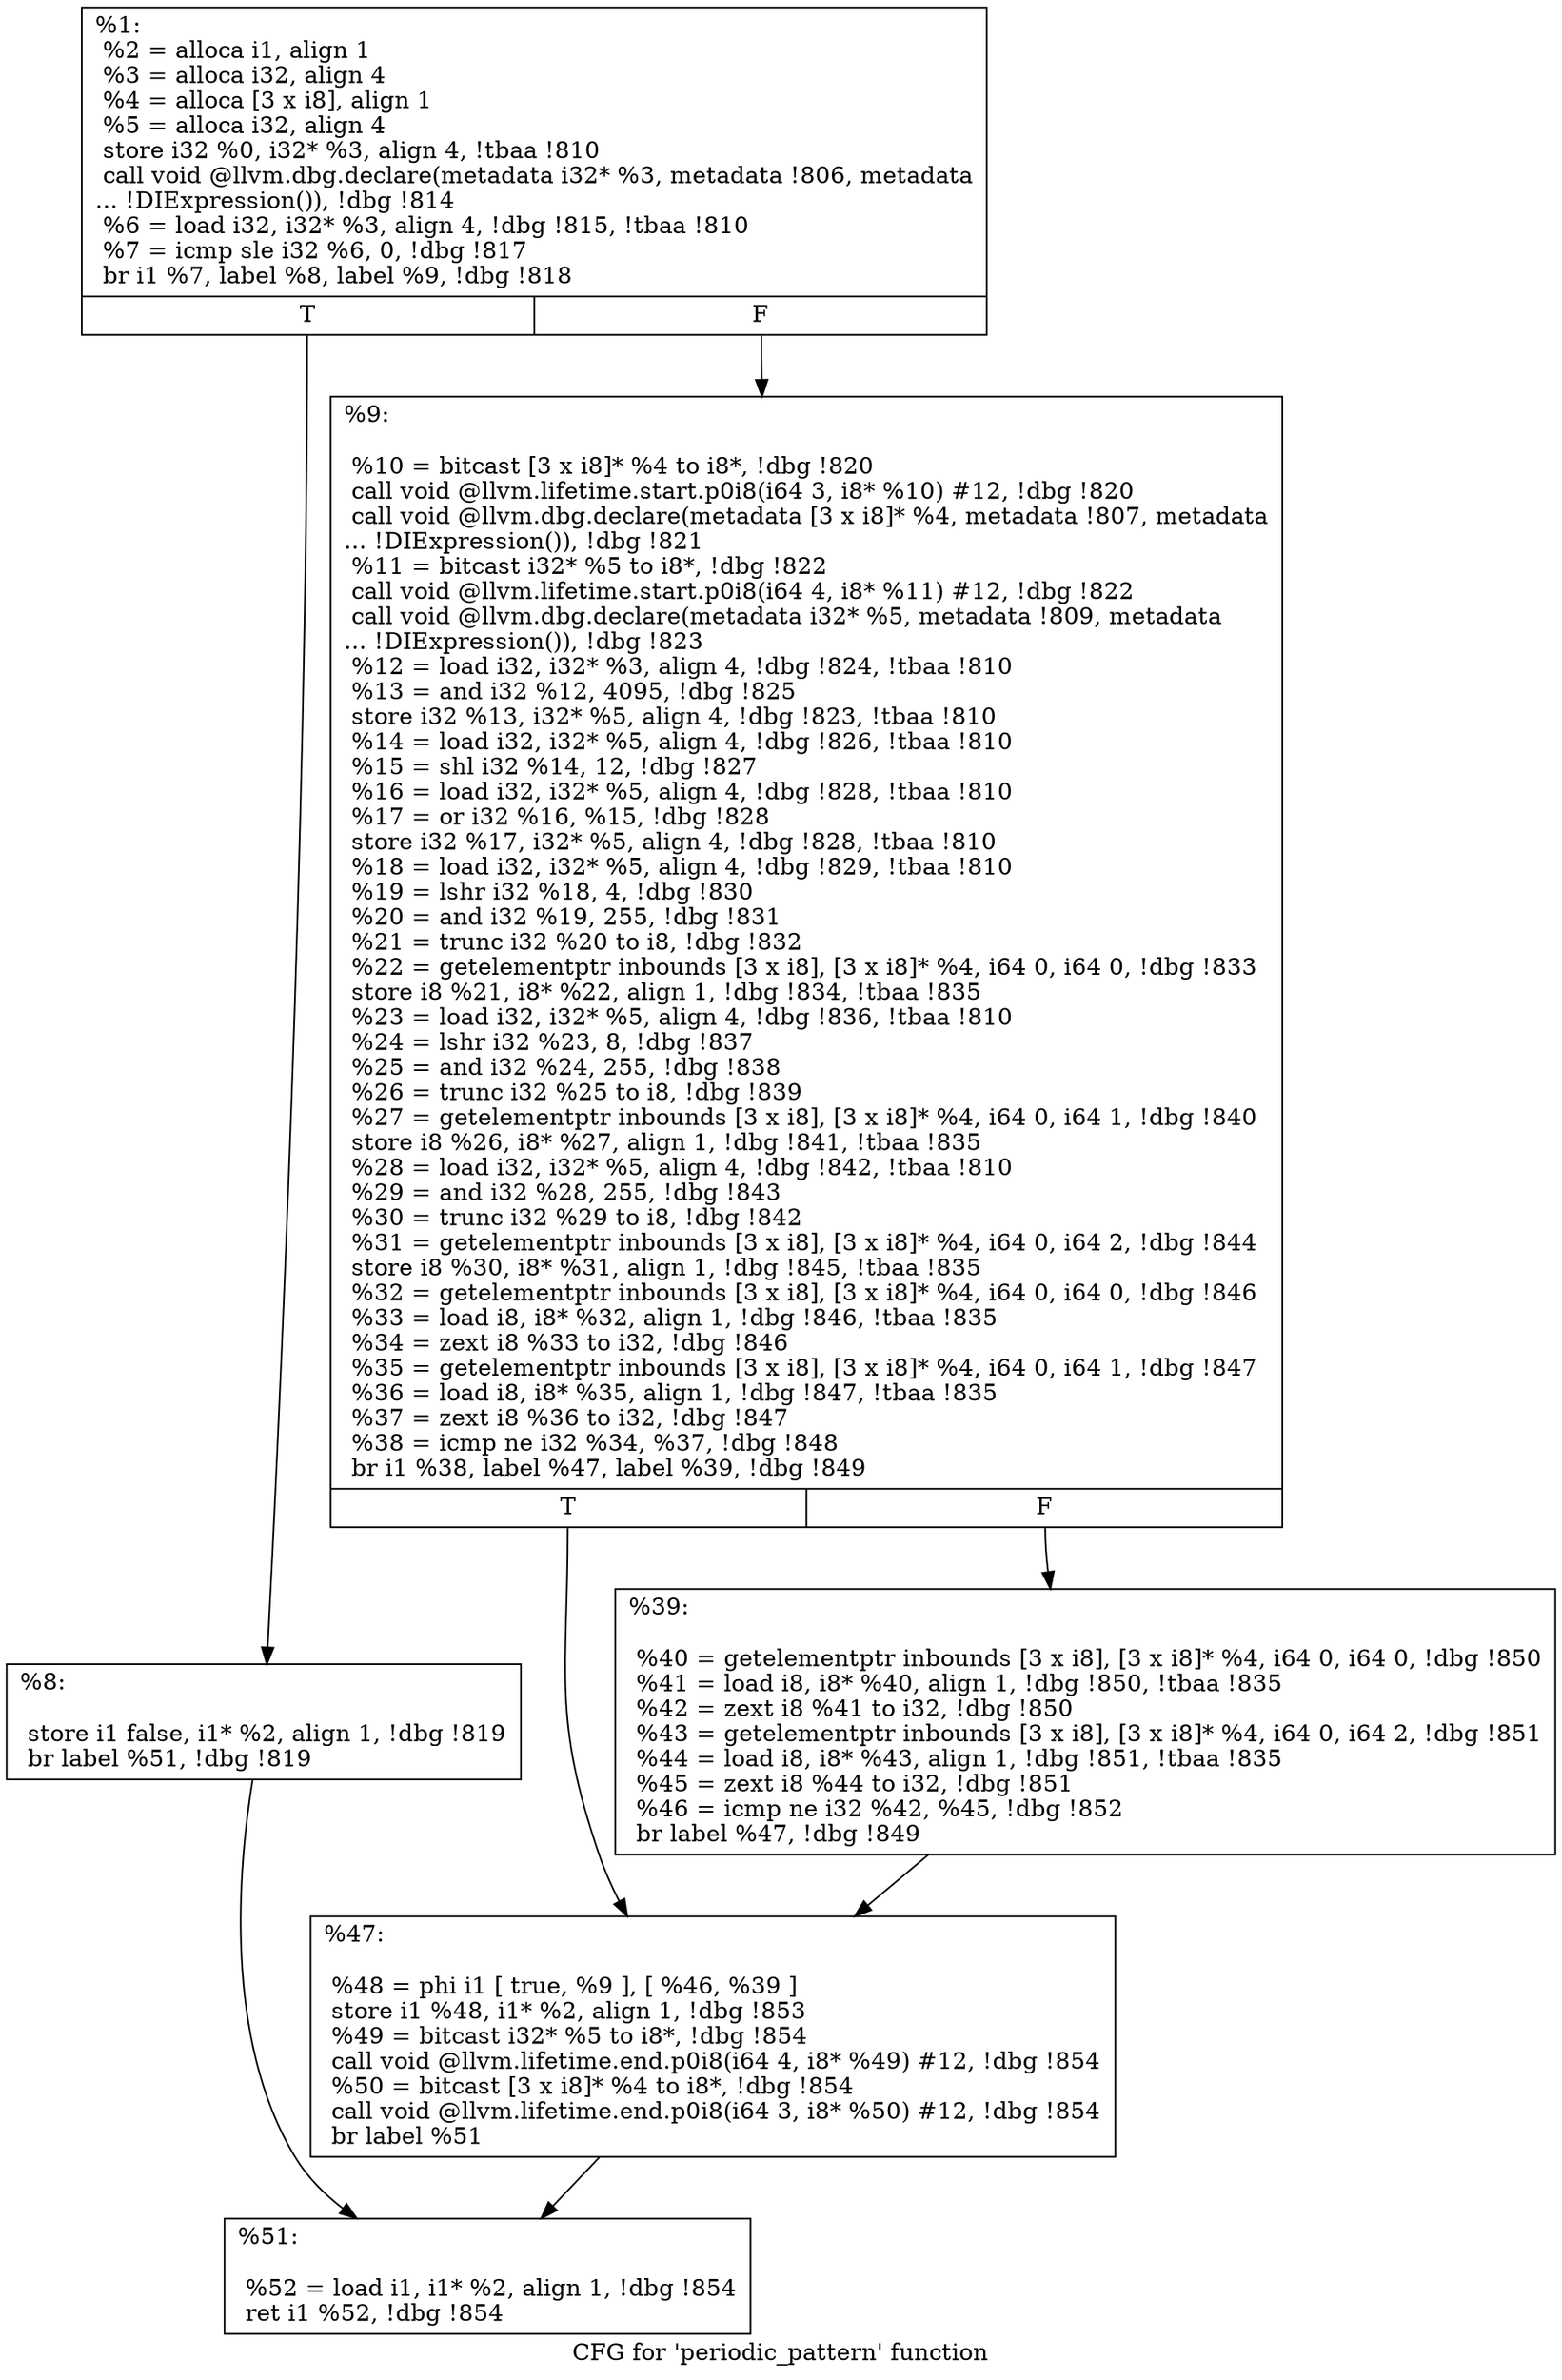 digraph "CFG for 'periodic_pattern' function" {
	label="CFG for 'periodic_pattern' function";

	Node0x131e360 [shape=record,label="{%1:\l  %2 = alloca i1, align 1\l  %3 = alloca i32, align 4\l  %4 = alloca [3 x i8], align 1\l  %5 = alloca i32, align 4\l  store i32 %0, i32* %3, align 4, !tbaa !810\l  call void @llvm.dbg.declare(metadata i32* %3, metadata !806, metadata\l... !DIExpression()), !dbg !814\l  %6 = load i32, i32* %3, align 4, !dbg !815, !tbaa !810\l  %7 = icmp sle i32 %6, 0, !dbg !817\l  br i1 %7, label %8, label %9, !dbg !818\l|{<s0>T|<s1>F}}"];
	Node0x131e360:s0 -> Node0x131e420;
	Node0x131e360:s1 -> Node0x131e470;
	Node0x131e420 [shape=record,label="{%8:\l\l  store i1 false, i1* %2, align 1, !dbg !819\l  br label %51, !dbg !819\l}"];
	Node0x131e420 -> Node0x131e560;
	Node0x131e470 [shape=record,label="{%9:\l\l  %10 = bitcast [3 x i8]* %4 to i8*, !dbg !820\l  call void @llvm.lifetime.start.p0i8(i64 3, i8* %10) #12, !dbg !820\l  call void @llvm.dbg.declare(metadata [3 x i8]* %4, metadata !807, metadata\l... !DIExpression()), !dbg !821\l  %11 = bitcast i32* %5 to i8*, !dbg !822\l  call void @llvm.lifetime.start.p0i8(i64 4, i8* %11) #12, !dbg !822\l  call void @llvm.dbg.declare(metadata i32* %5, metadata !809, metadata\l... !DIExpression()), !dbg !823\l  %12 = load i32, i32* %3, align 4, !dbg !824, !tbaa !810\l  %13 = and i32 %12, 4095, !dbg !825\l  store i32 %13, i32* %5, align 4, !dbg !823, !tbaa !810\l  %14 = load i32, i32* %5, align 4, !dbg !826, !tbaa !810\l  %15 = shl i32 %14, 12, !dbg !827\l  %16 = load i32, i32* %5, align 4, !dbg !828, !tbaa !810\l  %17 = or i32 %16, %15, !dbg !828\l  store i32 %17, i32* %5, align 4, !dbg !828, !tbaa !810\l  %18 = load i32, i32* %5, align 4, !dbg !829, !tbaa !810\l  %19 = lshr i32 %18, 4, !dbg !830\l  %20 = and i32 %19, 255, !dbg !831\l  %21 = trunc i32 %20 to i8, !dbg !832\l  %22 = getelementptr inbounds [3 x i8], [3 x i8]* %4, i64 0, i64 0, !dbg !833\l  store i8 %21, i8* %22, align 1, !dbg !834, !tbaa !835\l  %23 = load i32, i32* %5, align 4, !dbg !836, !tbaa !810\l  %24 = lshr i32 %23, 8, !dbg !837\l  %25 = and i32 %24, 255, !dbg !838\l  %26 = trunc i32 %25 to i8, !dbg !839\l  %27 = getelementptr inbounds [3 x i8], [3 x i8]* %4, i64 0, i64 1, !dbg !840\l  store i8 %26, i8* %27, align 1, !dbg !841, !tbaa !835\l  %28 = load i32, i32* %5, align 4, !dbg !842, !tbaa !810\l  %29 = and i32 %28, 255, !dbg !843\l  %30 = trunc i32 %29 to i8, !dbg !842\l  %31 = getelementptr inbounds [3 x i8], [3 x i8]* %4, i64 0, i64 2, !dbg !844\l  store i8 %30, i8* %31, align 1, !dbg !845, !tbaa !835\l  %32 = getelementptr inbounds [3 x i8], [3 x i8]* %4, i64 0, i64 0, !dbg !846\l  %33 = load i8, i8* %32, align 1, !dbg !846, !tbaa !835\l  %34 = zext i8 %33 to i32, !dbg !846\l  %35 = getelementptr inbounds [3 x i8], [3 x i8]* %4, i64 0, i64 1, !dbg !847\l  %36 = load i8, i8* %35, align 1, !dbg !847, !tbaa !835\l  %37 = zext i8 %36 to i32, !dbg !847\l  %38 = icmp ne i32 %34, %37, !dbg !848\l  br i1 %38, label %47, label %39, !dbg !849\l|{<s0>T|<s1>F}}"];
	Node0x131e470:s0 -> Node0x131e510;
	Node0x131e470:s1 -> Node0x131e4c0;
	Node0x131e4c0 [shape=record,label="{%39:\l\l  %40 = getelementptr inbounds [3 x i8], [3 x i8]* %4, i64 0, i64 0, !dbg !850\l  %41 = load i8, i8* %40, align 1, !dbg !850, !tbaa !835\l  %42 = zext i8 %41 to i32, !dbg !850\l  %43 = getelementptr inbounds [3 x i8], [3 x i8]* %4, i64 0, i64 2, !dbg !851\l  %44 = load i8, i8* %43, align 1, !dbg !851, !tbaa !835\l  %45 = zext i8 %44 to i32, !dbg !851\l  %46 = icmp ne i32 %42, %45, !dbg !852\l  br label %47, !dbg !849\l}"];
	Node0x131e4c0 -> Node0x131e510;
	Node0x131e510 [shape=record,label="{%47:\l\l  %48 = phi i1 [ true, %9 ], [ %46, %39 ]\l  store i1 %48, i1* %2, align 1, !dbg !853\l  %49 = bitcast i32* %5 to i8*, !dbg !854\l  call void @llvm.lifetime.end.p0i8(i64 4, i8* %49) #12, !dbg !854\l  %50 = bitcast [3 x i8]* %4 to i8*, !dbg !854\l  call void @llvm.lifetime.end.p0i8(i64 3, i8* %50) #12, !dbg !854\l  br label %51\l}"];
	Node0x131e510 -> Node0x131e560;
	Node0x131e560 [shape=record,label="{%51:\l\l  %52 = load i1, i1* %2, align 1, !dbg !854\l  ret i1 %52, !dbg !854\l}"];
}
